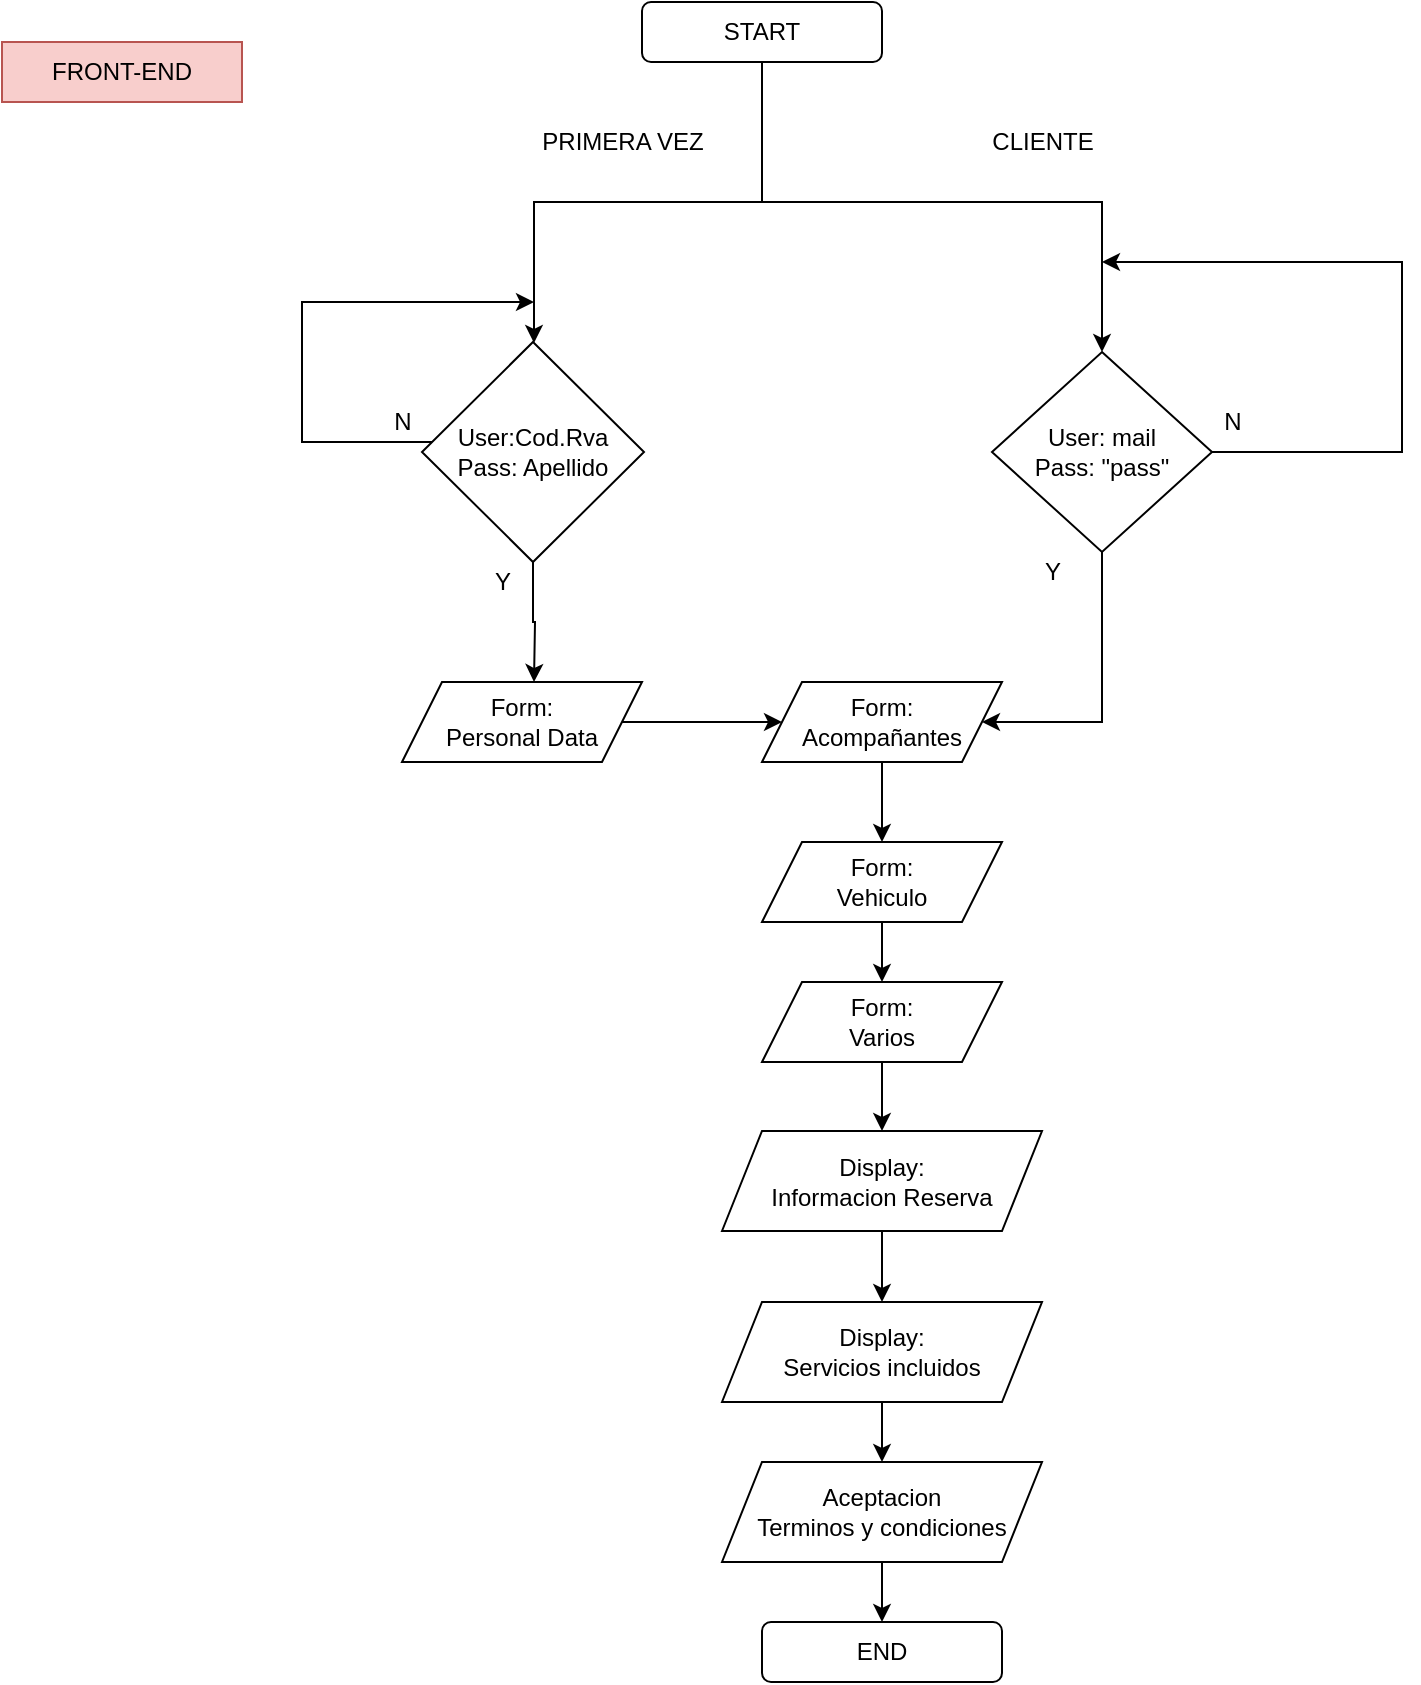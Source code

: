<mxfile version="16.2.7" type="github" pages="3">
  <diagram id="qypvGCy_TN_8nJ13iukT" name="Front End">
    <mxGraphModel dx="1422" dy="757" grid="1" gridSize="10" guides="1" tooltips="1" connect="1" arrows="1" fold="1" page="1" pageScale="1" pageWidth="827" pageHeight="1169" math="0" shadow="0">
      <root>
        <mxCell id="0" />
        <mxCell id="1" parent="0" />
        <mxCell id="RTdW_cg8o40u0Jyu3T8v-1" style="edgeStyle=orthogonalEdgeStyle;rounded=0;orthogonalLoop=1;jettySize=auto;html=1;" edge="1" parent="1" source="RTdW_cg8o40u0Jyu3T8v-3">
          <mxGeometry relative="1" as="geometry">
            <mxPoint x="306" y="170" as="targetPoint" />
            <Array as="points">
              <mxPoint x="190" y="240" />
              <mxPoint x="190" y="170" />
            </Array>
          </mxGeometry>
        </mxCell>
        <mxCell id="RTdW_cg8o40u0Jyu3T8v-2" style="edgeStyle=orthogonalEdgeStyle;rounded=0;orthogonalLoop=1;jettySize=auto;html=1;exitX=0.5;exitY=1;exitDx=0;exitDy=0;" edge="1" parent="1" source="RTdW_cg8o40u0Jyu3T8v-3">
          <mxGeometry relative="1" as="geometry">
            <mxPoint x="306" y="360" as="targetPoint" />
          </mxGeometry>
        </mxCell>
        <mxCell id="RTdW_cg8o40u0Jyu3T8v-3" value="&lt;div&gt;User:Cod.Rva&lt;/div&gt;&lt;div&gt;Pass: Apellido&lt;br&gt;&lt;/div&gt;" style="rhombus;whiteSpace=wrap;html=1;" vertex="1" parent="1">
          <mxGeometry x="250" y="190" width="111" height="110" as="geometry" />
        </mxCell>
        <mxCell id="RTdW_cg8o40u0Jyu3T8v-4" style="edgeStyle=orthogonalEdgeStyle;rounded=0;orthogonalLoop=1;jettySize=auto;html=1;" edge="1" parent="1" source="RTdW_cg8o40u0Jyu3T8v-6" target="RTdW_cg8o40u0Jyu3T8v-3">
          <mxGeometry relative="1" as="geometry">
            <Array as="points">
              <mxPoint x="420" y="120" />
              <mxPoint x="306" y="120" />
            </Array>
          </mxGeometry>
        </mxCell>
        <mxCell id="RTdW_cg8o40u0Jyu3T8v-5" style="edgeStyle=orthogonalEdgeStyle;rounded=0;orthogonalLoop=1;jettySize=auto;html=1;exitX=0.5;exitY=1;exitDx=0;exitDy=0;entryX=0.5;entryY=0;entryDx=0;entryDy=0;" edge="1" parent="1" source="RTdW_cg8o40u0Jyu3T8v-6" target="RTdW_cg8o40u0Jyu3T8v-9">
          <mxGeometry relative="1" as="geometry">
            <Array as="points">
              <mxPoint x="420" y="120" />
              <mxPoint x="590" y="120" />
            </Array>
          </mxGeometry>
        </mxCell>
        <mxCell id="RTdW_cg8o40u0Jyu3T8v-6" value="START" style="rounded=1;whiteSpace=wrap;html=1;" vertex="1" parent="1">
          <mxGeometry x="360" y="20" width="120" height="30" as="geometry" />
        </mxCell>
        <mxCell id="RTdW_cg8o40u0Jyu3T8v-7" style="edgeStyle=orthogonalEdgeStyle;rounded=0;orthogonalLoop=1;jettySize=auto;html=1;" edge="1" parent="1" source="RTdW_cg8o40u0Jyu3T8v-9">
          <mxGeometry relative="1" as="geometry">
            <mxPoint x="590" y="150" as="targetPoint" />
            <Array as="points">
              <mxPoint x="740" y="245" />
            </Array>
          </mxGeometry>
        </mxCell>
        <mxCell id="RTdW_cg8o40u0Jyu3T8v-8" style="edgeStyle=orthogonalEdgeStyle;rounded=0;orthogonalLoop=1;jettySize=auto;html=1;exitX=0.5;exitY=1;exitDx=0;exitDy=0;" edge="1" parent="1" source="RTdW_cg8o40u0Jyu3T8v-9" target="RTdW_cg8o40u0Jyu3T8v-19">
          <mxGeometry relative="1" as="geometry">
            <Array as="points">
              <mxPoint x="590" y="380" />
            </Array>
          </mxGeometry>
        </mxCell>
        <mxCell id="RTdW_cg8o40u0Jyu3T8v-9" value="&lt;div&gt;User: mail&lt;br&gt;&lt;/div&gt;&lt;div&gt;Pass: &quot;pass&quot;&lt;br&gt;&lt;/div&gt;" style="rhombus;whiteSpace=wrap;html=1;" vertex="1" parent="1">
          <mxGeometry x="535" y="195" width="110" height="100" as="geometry" />
        </mxCell>
        <mxCell id="RTdW_cg8o40u0Jyu3T8v-10" value="PRIMERA VEZ" style="text;html=1;align=center;verticalAlign=middle;resizable=0;points=[];autosize=1;strokeColor=none;fillColor=none;" vertex="1" parent="1">
          <mxGeometry x="305" y="80" width="90" height="20" as="geometry" />
        </mxCell>
        <mxCell id="RTdW_cg8o40u0Jyu3T8v-11" value="CLIENTE" style="text;html=1;align=center;verticalAlign=middle;resizable=0;points=[];autosize=1;strokeColor=none;fillColor=none;" vertex="1" parent="1">
          <mxGeometry x="530" y="80" width="60" height="20" as="geometry" />
        </mxCell>
        <mxCell id="RTdW_cg8o40u0Jyu3T8v-12" value="N" style="text;html=1;align=center;verticalAlign=middle;resizable=0;points=[];autosize=1;strokeColor=none;fillColor=none;" vertex="1" parent="1">
          <mxGeometry x="645" y="220" width="20" height="20" as="geometry" />
        </mxCell>
        <mxCell id="RTdW_cg8o40u0Jyu3T8v-13" value="N" style="text;html=1;align=center;verticalAlign=middle;resizable=0;points=[];autosize=1;strokeColor=none;fillColor=none;" vertex="1" parent="1">
          <mxGeometry x="230" y="220" width="20" height="20" as="geometry" />
        </mxCell>
        <mxCell id="RTdW_cg8o40u0Jyu3T8v-14" style="edgeStyle=orthogonalEdgeStyle;rounded=0;orthogonalLoop=1;jettySize=auto;html=1;" edge="1" parent="1" source="RTdW_cg8o40u0Jyu3T8v-15" target="RTdW_cg8o40u0Jyu3T8v-19">
          <mxGeometry relative="1" as="geometry" />
        </mxCell>
        <mxCell id="RTdW_cg8o40u0Jyu3T8v-15" value="&lt;div&gt;Form:&lt;/div&gt;&lt;div&gt;Personal Data&lt;br&gt;&lt;/div&gt;" style="shape=parallelogram;perimeter=parallelogramPerimeter;whiteSpace=wrap;html=1;fixedSize=1;" vertex="1" parent="1">
          <mxGeometry x="240" y="360" width="120" height="40" as="geometry" />
        </mxCell>
        <mxCell id="RTdW_cg8o40u0Jyu3T8v-16" value="Y" style="text;html=1;align=center;verticalAlign=middle;resizable=0;points=[];autosize=1;strokeColor=none;fillColor=none;" vertex="1" parent="1">
          <mxGeometry x="280" y="300" width="20" height="20" as="geometry" />
        </mxCell>
        <mxCell id="RTdW_cg8o40u0Jyu3T8v-17" value="Y" style="text;html=1;align=center;verticalAlign=middle;resizable=0;points=[];autosize=1;strokeColor=none;fillColor=none;" vertex="1" parent="1">
          <mxGeometry x="555" y="295" width="20" height="20" as="geometry" />
        </mxCell>
        <mxCell id="RTdW_cg8o40u0Jyu3T8v-18" style="edgeStyle=orthogonalEdgeStyle;rounded=0;orthogonalLoop=1;jettySize=auto;html=1;" edge="1" parent="1" source="RTdW_cg8o40u0Jyu3T8v-19" target="RTdW_cg8o40u0Jyu3T8v-27">
          <mxGeometry relative="1" as="geometry" />
        </mxCell>
        <mxCell id="RTdW_cg8o40u0Jyu3T8v-19" value="&lt;div&gt;Form:&lt;/div&gt;&lt;div&gt;Acompañantes&lt;br&gt;&lt;/div&gt;" style="shape=parallelogram;perimeter=parallelogramPerimeter;whiteSpace=wrap;html=1;fixedSize=1;" vertex="1" parent="1">
          <mxGeometry x="420" y="360" width="120" height="40" as="geometry" />
        </mxCell>
        <mxCell id="RTdW_cg8o40u0Jyu3T8v-20" style="edgeStyle=orthogonalEdgeStyle;rounded=0;orthogonalLoop=1;jettySize=auto;html=1;entryX=0.5;entryY=0;entryDx=0;entryDy=0;" edge="1" parent="1" source="RTdW_cg8o40u0Jyu3T8v-21" target="RTdW_cg8o40u0Jyu3T8v-23">
          <mxGeometry relative="1" as="geometry" />
        </mxCell>
        <mxCell id="RTdW_cg8o40u0Jyu3T8v-21" value="&lt;div&gt;Display:&lt;/div&gt;&lt;div&gt;Informacion Reserva&lt;br&gt;&lt;/div&gt;" style="shape=parallelogram;perimeter=parallelogramPerimeter;whiteSpace=wrap;html=1;fixedSize=1;" vertex="1" parent="1">
          <mxGeometry x="400" y="584.5" width="160" height="50" as="geometry" />
        </mxCell>
        <mxCell id="RTdW_cg8o40u0Jyu3T8v-22" style="edgeStyle=orthogonalEdgeStyle;rounded=0;orthogonalLoop=1;jettySize=auto;html=1;exitX=0.5;exitY=1;exitDx=0;exitDy=0;" edge="1" parent="1" source="RTdW_cg8o40u0Jyu3T8v-23" target="RTdW_cg8o40u0Jyu3T8v-25">
          <mxGeometry relative="1" as="geometry" />
        </mxCell>
        <mxCell id="RTdW_cg8o40u0Jyu3T8v-23" value="&lt;div&gt;Display:&lt;/div&gt;&lt;div&gt;Servicios incluidos&lt;br&gt;&lt;/div&gt;" style="shape=parallelogram;perimeter=parallelogramPerimeter;whiteSpace=wrap;html=1;fixedSize=1;" vertex="1" parent="1">
          <mxGeometry x="400" y="670" width="160" height="50" as="geometry" />
        </mxCell>
        <mxCell id="RTdW_cg8o40u0Jyu3T8v-24" style="edgeStyle=orthogonalEdgeStyle;rounded=0;orthogonalLoop=1;jettySize=auto;html=1;" edge="1" parent="1" source="RTdW_cg8o40u0Jyu3T8v-25" target="RTdW_cg8o40u0Jyu3T8v-30">
          <mxGeometry relative="1" as="geometry" />
        </mxCell>
        <mxCell id="RTdW_cg8o40u0Jyu3T8v-25" value="&lt;div&gt;Aceptacion&lt;/div&gt;&lt;div&gt;Terminos y condiciones&lt;br&gt;&lt;/div&gt;" style="shape=parallelogram;perimeter=parallelogramPerimeter;whiteSpace=wrap;html=1;fixedSize=1;" vertex="1" parent="1">
          <mxGeometry x="400" y="750" width="160" height="50" as="geometry" />
        </mxCell>
        <mxCell id="RTdW_cg8o40u0Jyu3T8v-26" style="edgeStyle=orthogonalEdgeStyle;rounded=0;orthogonalLoop=1;jettySize=auto;html=1;exitX=0.5;exitY=1;exitDx=0;exitDy=0;" edge="1" parent="1" source="RTdW_cg8o40u0Jyu3T8v-27" target="RTdW_cg8o40u0Jyu3T8v-29">
          <mxGeometry relative="1" as="geometry" />
        </mxCell>
        <mxCell id="RTdW_cg8o40u0Jyu3T8v-27" value="&lt;div&gt;Form:&lt;/div&gt;&lt;div&gt;Vehiculo&lt;br&gt;&lt;/div&gt;" style="shape=parallelogram;perimeter=parallelogramPerimeter;whiteSpace=wrap;html=1;fixedSize=1;" vertex="1" parent="1">
          <mxGeometry x="420" y="440" width="120" height="40" as="geometry" />
        </mxCell>
        <mxCell id="RTdW_cg8o40u0Jyu3T8v-28" style="edgeStyle=orthogonalEdgeStyle;rounded=0;orthogonalLoop=1;jettySize=auto;html=1;entryX=0.5;entryY=0;entryDx=0;entryDy=0;" edge="1" parent="1" source="RTdW_cg8o40u0Jyu3T8v-29" target="RTdW_cg8o40u0Jyu3T8v-21">
          <mxGeometry relative="1" as="geometry" />
        </mxCell>
        <mxCell id="RTdW_cg8o40u0Jyu3T8v-29" value="&lt;div&gt;Form:&lt;/div&gt;&lt;div&gt;Varios&lt;br&gt;&lt;/div&gt;" style="shape=parallelogram;perimeter=parallelogramPerimeter;whiteSpace=wrap;html=1;fixedSize=1;" vertex="1" parent="1">
          <mxGeometry x="420" y="510" width="120" height="40" as="geometry" />
        </mxCell>
        <mxCell id="RTdW_cg8o40u0Jyu3T8v-30" value="END" style="rounded=1;whiteSpace=wrap;html=1;" vertex="1" parent="1">
          <mxGeometry x="420" y="830" width="120" height="30" as="geometry" />
        </mxCell>
        <mxCell id="dRfSSzHVtGR3r0WaU-qX-1" value="FRONT-END" style="rounded=0;whiteSpace=wrap;html=1;fillColor=#f8cecc;strokeColor=#b85450;" vertex="1" parent="1">
          <mxGeometry x="40" y="40" width="120" height="30" as="geometry" />
        </mxCell>
      </root>
    </mxGraphModel>
  </diagram>
  <diagram id="APPnGbGLteVzol8DwTJb" name="Back End RVAS">
    <mxGraphModel dx="1422" dy="757" grid="1" gridSize="10" guides="1" tooltips="1" connect="1" arrows="1" fold="1" page="1" pageScale="1" pageWidth="827" pageHeight="1169" math="0" shadow="0">
      <root>
        <mxCell id="rAPU_y3ZgBqYfRfRI0ho-0" />
        <mxCell id="rAPU_y3ZgBqYfRfRI0ho-1" parent="rAPU_y3ZgBqYfRfRI0ho-0" />
        <mxCell id="sNUg1SrEgOX11lBZGNVr-0" style="edgeStyle=orthogonalEdgeStyle;rounded=0;orthogonalLoop=1;jettySize=auto;html=1;entryX=0.5;entryY=0;entryDx=0;entryDy=0;" edge="1" parent="rAPU_y3ZgBqYfRfRI0ho-1" source="sNUg1SrEgOX11lBZGNVr-1" target="sNUg1SrEgOX11lBZGNVr-4">
          <mxGeometry relative="1" as="geometry" />
        </mxCell>
        <mxCell id="sNUg1SrEgOX11lBZGNVr-1" value="START" style="rounded=1;whiteSpace=wrap;html=1;" vertex="1" parent="rAPU_y3ZgBqYfRfRI0ho-1">
          <mxGeometry x="354" y="10" width="120" height="30" as="geometry" />
        </mxCell>
        <mxCell id="sNUg1SrEgOX11lBZGNVr-2" style="edgeStyle=orthogonalEdgeStyle;rounded=0;orthogonalLoop=1;jettySize=auto;html=1;" edge="1" parent="rAPU_y3ZgBqYfRfRI0ho-1" source="sNUg1SrEgOX11lBZGNVr-4" target="sNUg1SrEgOX11lBZGNVr-6">
          <mxGeometry relative="1" as="geometry" />
        </mxCell>
        <mxCell id="sNUg1SrEgOX11lBZGNVr-3" style="edgeStyle=orthogonalEdgeStyle;rounded=0;orthogonalLoop=1;jettySize=auto;html=1;exitX=0;exitY=0.5;exitDx=0;exitDy=0;" edge="1" parent="rAPU_y3ZgBqYfRfRI0ho-1" source="sNUg1SrEgOX11lBZGNVr-4">
          <mxGeometry relative="1" as="geometry">
            <mxPoint x="410" y="60" as="targetPoint" />
            <Array as="points">
              <mxPoint x="310" y="145" />
              <mxPoint x="310" y="60" />
            </Array>
          </mxGeometry>
        </mxCell>
        <mxCell id="sNUg1SrEgOX11lBZGNVr-4" value="&lt;div&gt;User: Usuario&lt;/div&gt;&lt;div&gt;Pass: Password&lt;/div&gt;" style="rhombus;whiteSpace=wrap;html=1;" vertex="1" parent="rAPU_y3ZgBqYfRfRI0ho-1">
          <mxGeometry x="356" y="90" width="116" height="110" as="geometry" />
        </mxCell>
        <mxCell id="sNUg1SrEgOX11lBZGNVr-5" style="edgeStyle=orthogonalEdgeStyle;rounded=0;orthogonalLoop=1;jettySize=auto;html=1;exitX=0.5;exitY=1;exitDx=0;exitDy=0;entryX=0.5;entryY=0;entryDx=0;entryDy=0;" edge="1" parent="rAPU_y3ZgBqYfRfRI0ho-1" source="sNUg1SrEgOX11lBZGNVr-6" target="sNUg1SrEgOX11lBZGNVr-9">
          <mxGeometry relative="1" as="geometry" />
        </mxCell>
        <mxCell id="sNUg1SrEgOX11lBZGNVr-6" value="&lt;div&gt;Carga:&lt;/div&gt;&lt;div&gt;Reservas Hoy&lt;br&gt;&lt;/div&gt;" style="shape=parallelogram;perimeter=parallelogramPerimeter;whiteSpace=wrap;html=1;fixedSize=1;" vertex="1" parent="rAPU_y3ZgBqYfRfRI0ho-1">
          <mxGeometry x="354" y="240" width="120" height="60" as="geometry" />
        </mxCell>
        <mxCell id="sNUg1SrEgOX11lBZGNVr-7" style="edgeStyle=orthogonalEdgeStyle;rounded=0;orthogonalLoop=1;jettySize=auto;html=1;exitX=1;exitY=0.5;exitDx=0;exitDy=0;" edge="1" parent="rAPU_y3ZgBqYfRfRI0ho-1" source="sNUg1SrEgOX11lBZGNVr-9" target="sNUg1SrEgOX11lBZGNVr-11">
          <mxGeometry relative="1" as="geometry" />
        </mxCell>
        <mxCell id="sNUg1SrEgOX11lBZGNVr-8" style="edgeStyle=orthogonalEdgeStyle;rounded=0;orthogonalLoop=1;jettySize=auto;html=1;exitX=0;exitY=0.5;exitDx=0;exitDy=0;" edge="1" parent="rAPU_y3ZgBqYfRfRI0ho-1" source="sNUg1SrEgOX11lBZGNVr-9">
          <mxGeometry relative="1" as="geometry">
            <mxPoint x="290" y="460" as="targetPoint" />
          </mxGeometry>
        </mxCell>
        <mxCell id="sNUg1SrEgOX11lBZGNVr-9" value="&lt;div&gt;if&lt;/div&gt;&lt;div&gt;exists&lt;br&gt;&lt;/div&gt;" style="rhombus;whiteSpace=wrap;html=1;" vertex="1" parent="rAPU_y3ZgBqYfRfRI0ho-1">
          <mxGeometry x="374" y="350" width="80" height="80" as="geometry" />
        </mxCell>
        <mxCell id="sNUg1SrEgOX11lBZGNVr-10" value="&lt;div&gt;Create&lt;/div&gt;&lt;div&gt;Reserva&lt;br&gt;&lt;/div&gt;" style="shape=parallelogram;perimeter=parallelogramPerimeter;whiteSpace=wrap;html=1;fixedSize=1;" vertex="1" parent="rAPU_y3ZgBqYfRfRI0ho-1">
          <mxGeometry x="230" y="585" width="120" height="60" as="geometry" />
        </mxCell>
        <mxCell id="sNUg1SrEgOX11lBZGNVr-11" value="Update" style="shape=parallelogram;perimeter=parallelogramPerimeter;whiteSpace=wrap;html=1;fixedSize=1;" vertex="1" parent="rAPU_y3ZgBqYfRfRI0ho-1">
          <mxGeometry x="460" y="470" width="120" height="60" as="geometry" />
        </mxCell>
        <mxCell id="sNUg1SrEgOX11lBZGNVr-12" value="Y" style="text;html=1;align=center;verticalAlign=middle;resizable=0;points=[];autosize=1;strokeColor=none;fillColor=none;" vertex="1" parent="rAPU_y3ZgBqYfRfRI0ho-1">
          <mxGeometry x="474" y="360" width="20" height="20" as="geometry" />
        </mxCell>
        <mxCell id="sNUg1SrEgOX11lBZGNVr-13" value="N" style="text;html=1;align=center;verticalAlign=middle;resizable=0;points=[];autosize=1;strokeColor=none;fillColor=none;" vertex="1" parent="rAPU_y3ZgBqYfRfRI0ho-1">
          <mxGeometry x="300" y="370" width="20" height="20" as="geometry" />
        </mxCell>
        <mxCell id="sNUg1SrEgOX11lBZGNVr-14" style="edgeStyle=orthogonalEdgeStyle;rounded=0;orthogonalLoop=1;jettySize=auto;html=1;exitX=1;exitY=0.5;exitDx=0;exitDy=0;entryX=0;entryY=0.5;entryDx=0;entryDy=0;" edge="1" parent="rAPU_y3ZgBqYfRfRI0ho-1" source="sNUg1SrEgOX11lBZGNVr-16" target="sNUg1SrEgOX11lBZGNVr-11">
          <mxGeometry relative="1" as="geometry" />
        </mxCell>
        <mxCell id="sNUg1SrEgOX11lBZGNVr-15" style="edgeStyle=orthogonalEdgeStyle;rounded=0;orthogonalLoop=1;jettySize=auto;html=1;entryX=0.5;entryY=0;entryDx=0;entryDy=0;" edge="1" parent="rAPU_y3ZgBqYfRfRI0ho-1" source="sNUg1SrEgOX11lBZGNVr-16" target="sNUg1SrEgOX11lBZGNVr-10">
          <mxGeometry relative="1" as="geometry" />
        </mxCell>
        <mxCell id="sNUg1SrEgOX11lBZGNVr-16" value="&lt;div&gt;if &lt;br&gt;&lt;/div&gt;&lt;div&gt;exists&lt;/div&gt;&lt;div&gt;before&lt;br&gt;&lt;/div&gt;" style="rhombus;whiteSpace=wrap;html=1;" vertex="1" parent="rAPU_y3ZgBqYfRfRI0ho-1">
          <mxGeometry x="250" y="460" width="80" height="80" as="geometry" />
        </mxCell>
        <mxCell id="sNUg1SrEgOX11lBZGNVr-17" value="Y" style="text;html=1;align=center;verticalAlign=middle;resizable=0;points=[];autosize=1;strokeColor=none;fillColor=none;" vertex="1" parent="rAPU_y3ZgBqYfRfRI0ho-1">
          <mxGeometry x="334" y="470" width="20" height="20" as="geometry" />
        </mxCell>
        <mxCell id="sNUg1SrEgOX11lBZGNVr-18" value="Y" style="text;html=1;align=center;verticalAlign=middle;resizable=0;points=[];autosize=1;strokeColor=none;fillColor=none;" vertex="1" parent="rAPU_y3ZgBqYfRfRI0ho-1">
          <mxGeometry x="420" y="200" width="20" height="20" as="geometry" />
        </mxCell>
        <mxCell id="sNUg1SrEgOX11lBZGNVr-19" value="N" style="text;html=1;align=center;verticalAlign=middle;resizable=0;points=[];autosize=1;strokeColor=none;fillColor=none;" vertex="1" parent="rAPU_y3ZgBqYfRfRI0ho-1">
          <mxGeometry x="320" y="120" width="20" height="20" as="geometry" />
        </mxCell>
        <mxCell id="sNUg1SrEgOX11lBZGNVr-20" value="BACKEND" style="rounded=0;whiteSpace=wrap;html=1;fillColor=#f8cecc;strokeColor=#b85450;" vertex="1" parent="rAPU_y3ZgBqYfRfRI0ho-1">
          <mxGeometry x="40" y="40" width="120" height="30" as="geometry" />
        </mxCell>
      </root>
    </mxGraphModel>
  </diagram>
  <diagram id="s4ix3_2L5PrX4Br4rsp6" name="Page-3">
    <mxGraphModel dx="1422" dy="757" grid="1" gridSize="10" guides="1" tooltips="1" connect="1" arrows="1" fold="1" page="1" pageScale="1" pageWidth="827" pageHeight="1169" math="0" shadow="0">
      <root>
        <mxCell id="-JSUNKhNH0zPFu92hYEa-0" />
        <mxCell id="-JSUNKhNH0zPFu92hYEa-1" parent="-JSUNKhNH0zPFu92hYEa-0" />
      </root>
    </mxGraphModel>
  </diagram>
</mxfile>
